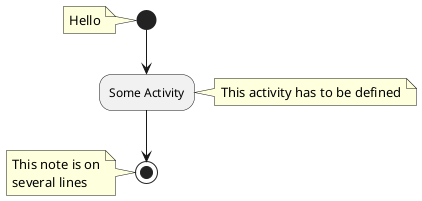 @startuml
'你可以在活动定义之后用：
'note left, note right, note top or note bottom, 命令给活动添加注释。
'如果想给开始点添加注释，只需把注释的定义放在活动图最开始的地方即可。
'也可以用关键字 endnote 定义多行注释。

note left: Hello
(*) --> "Some Activity"
note right: This activity has to be defined
"Some Activity" --> (*)
note left
This note is on
several lines
end note

@enduml